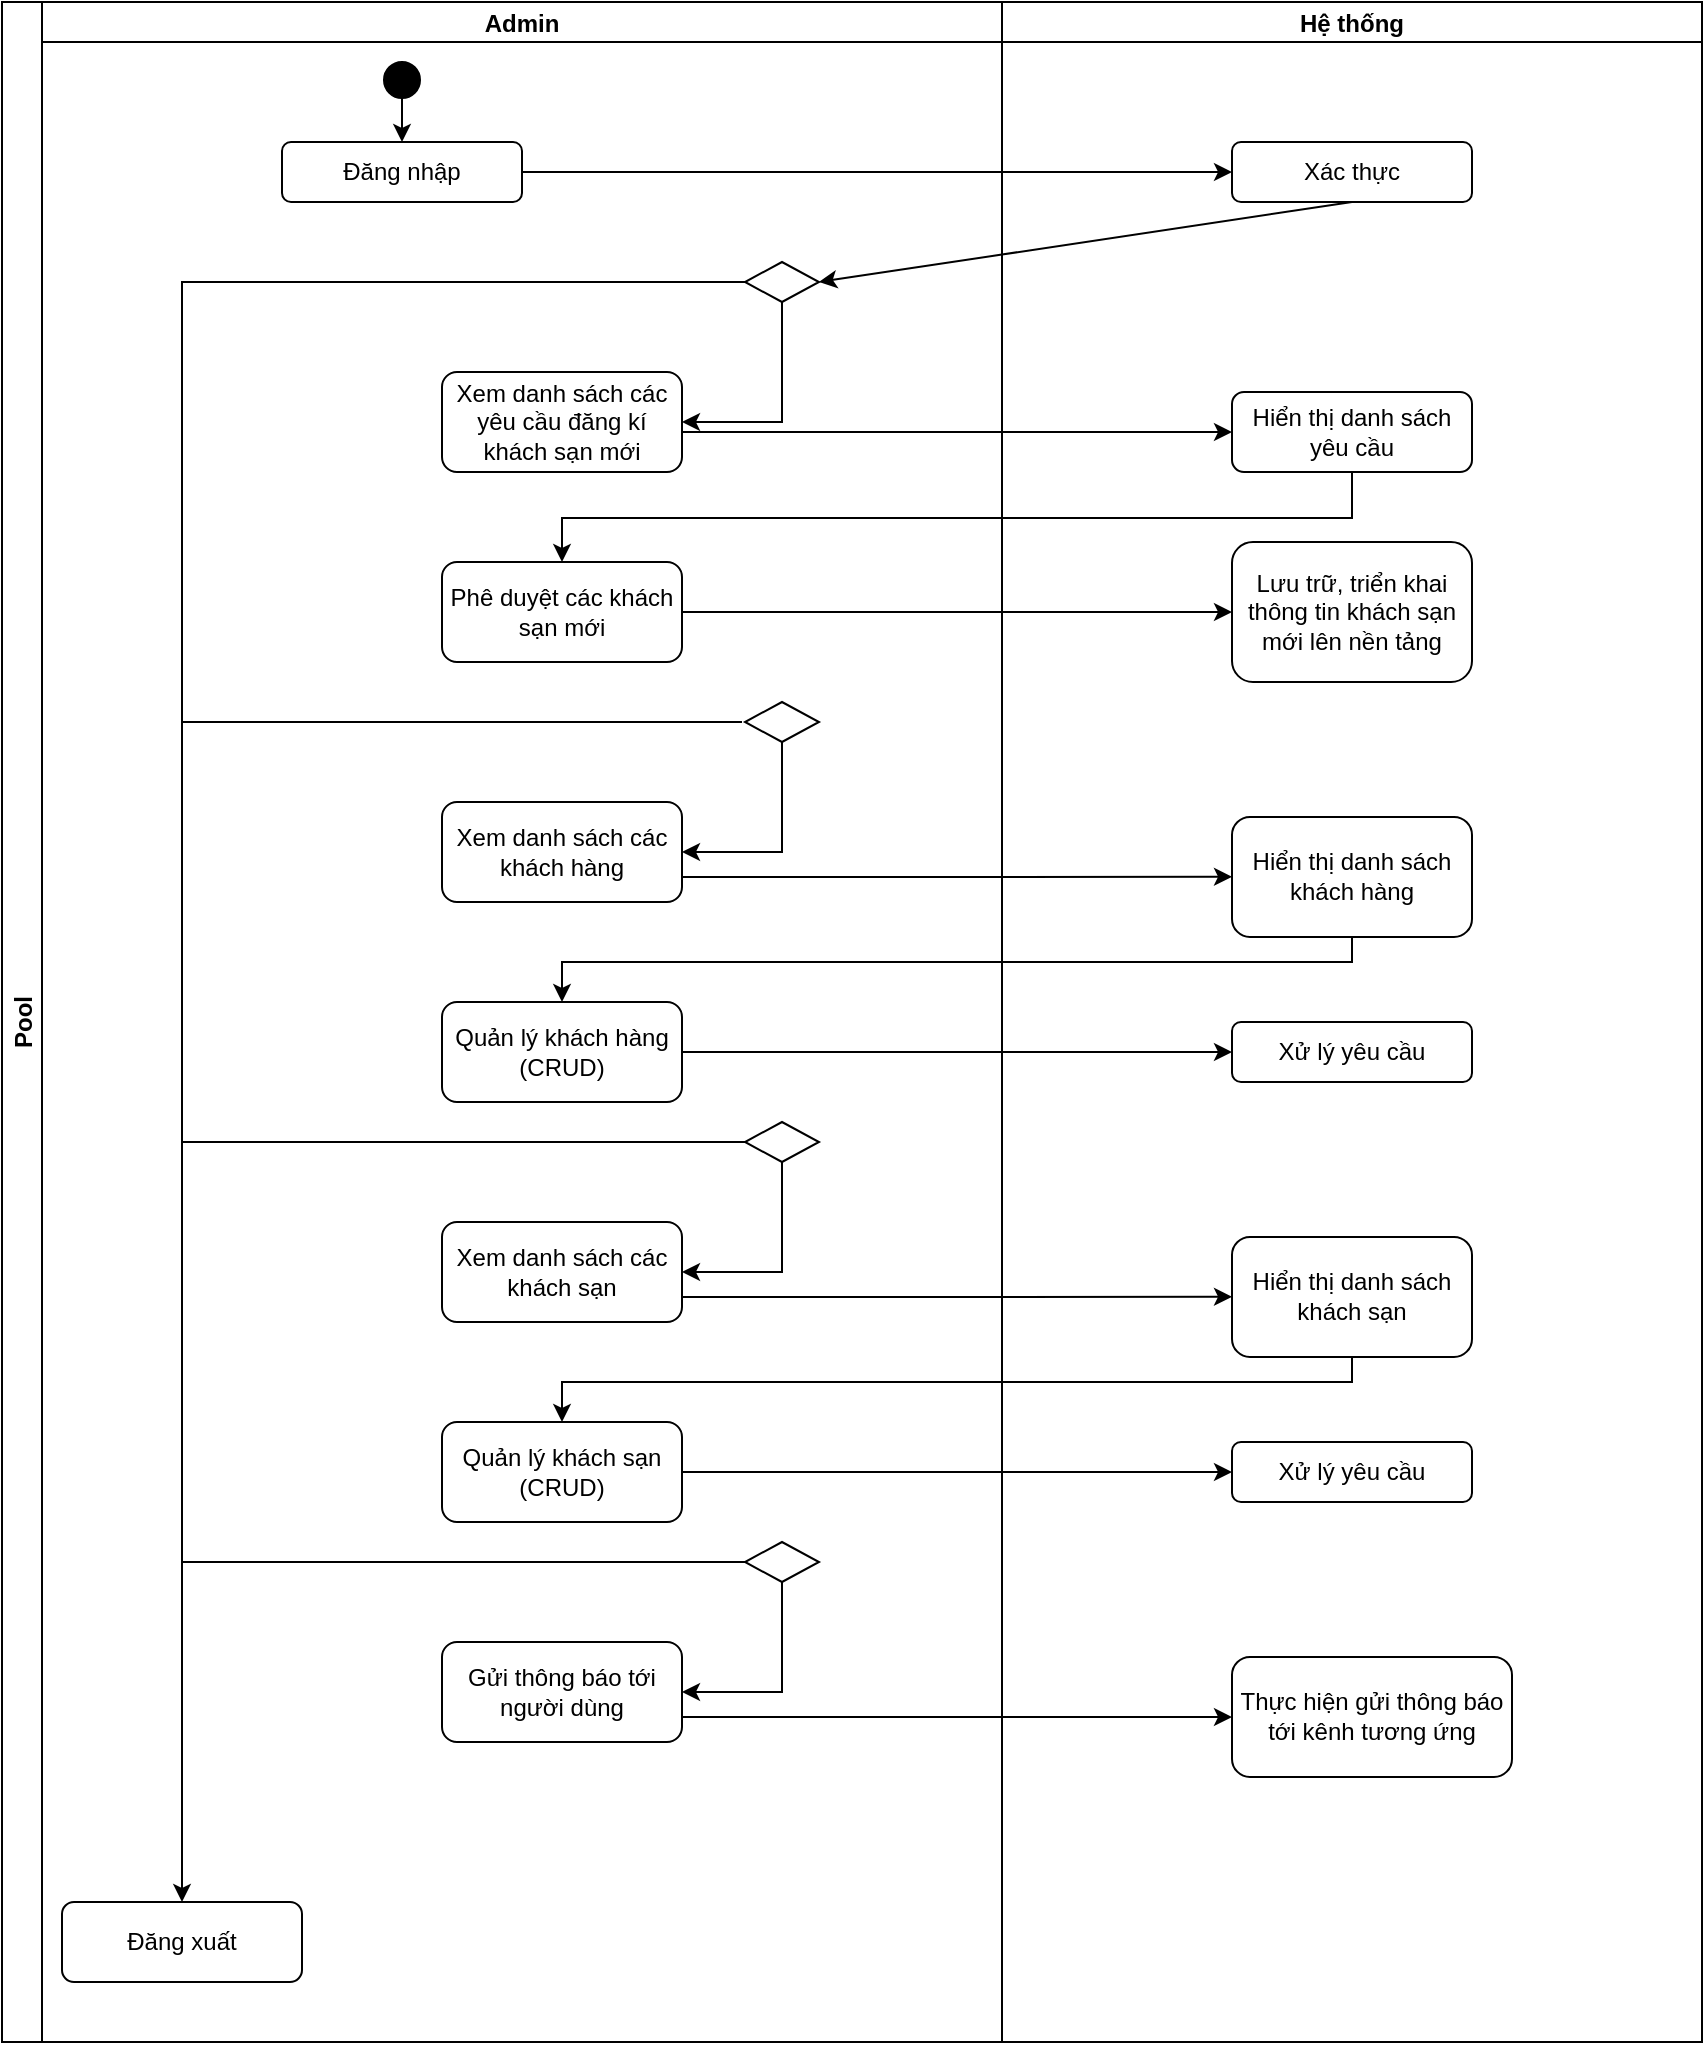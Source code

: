 <mxfile version="24.0.9" type="github">
  <diagram name="Page-1" id="m-Yi1Y9h_bWJXBjJ7MBu">
    <mxGraphModel dx="1489" dy="771" grid="1" gridSize="10" guides="1" tooltips="1" connect="1" arrows="1" fold="1" page="1" pageScale="1" pageWidth="850" pageHeight="1100" math="0" shadow="0">
      <root>
        <mxCell id="0" />
        <mxCell id="1" parent="0" />
        <mxCell id="EJ65FZZ2zoDELtPW0bEY-8" value="Pool" style="swimlane;childLayout=stackLayout;resizeParent=1;resizeParentMax=0;startSize=20;horizontal=0;horizontalStack=1;" vertex="1" parent="1">
          <mxGeometry width="850" height="1020" as="geometry" />
        </mxCell>
        <mxCell id="EJ65FZZ2zoDELtPW0bEY-10" value="Admin" style="swimlane;startSize=20;" vertex="1" parent="EJ65FZZ2zoDELtPW0bEY-8">
          <mxGeometry x="20" width="480" height="1020" as="geometry" />
        </mxCell>
        <mxCell id="EJ65FZZ2zoDELtPW0bEY-1" value="" style="ellipse;whiteSpace=wrap;html=1;aspect=fixed;fillColor=#000000;" vertex="1" parent="EJ65FZZ2zoDELtPW0bEY-10">
          <mxGeometry x="171" y="30" width="18" height="18" as="geometry" />
        </mxCell>
        <mxCell id="EJ65FZZ2zoDELtPW0bEY-3" value="Đăng nhập" style="rounded=1;whiteSpace=wrap;html=1;" vertex="1" parent="EJ65FZZ2zoDELtPW0bEY-10">
          <mxGeometry x="120" y="70" width="120" height="30" as="geometry" />
        </mxCell>
        <mxCell id="EJ65FZZ2zoDELtPW0bEY-2" style="edgeStyle=orthogonalEdgeStyle;rounded=0;orthogonalLoop=1;jettySize=auto;html=1;exitX=0.5;exitY=1;exitDx=0;exitDy=0;" edge="1" parent="EJ65FZZ2zoDELtPW0bEY-10" source="EJ65FZZ2zoDELtPW0bEY-1" target="EJ65FZZ2zoDELtPW0bEY-3">
          <mxGeometry relative="1" as="geometry">
            <mxPoint x="180" y="120" as="targetPoint" />
          </mxGeometry>
        </mxCell>
        <mxCell id="EJ65FZZ2zoDELtPW0bEY-14" value="" style="rhombus;whiteSpace=wrap;html=1;" vertex="1" parent="EJ65FZZ2zoDELtPW0bEY-10">
          <mxGeometry x="351.5" y="130" width="37" height="20" as="geometry" />
        </mxCell>
        <mxCell id="EJ65FZZ2zoDELtPW0bEY-16" value="Xem danh sách các yêu cầu đăng kí khách sạn mới" style="rounded=1;whiteSpace=wrap;html=1;" vertex="1" parent="EJ65FZZ2zoDELtPW0bEY-10">
          <mxGeometry x="200" y="185" width="120" height="50" as="geometry" />
        </mxCell>
        <mxCell id="EJ65FZZ2zoDELtPW0bEY-15" style="rounded=0;orthogonalLoop=1;jettySize=auto;html=1;exitX=0.5;exitY=1;exitDx=0;exitDy=0;entryX=1;entryY=0.5;entryDx=0;entryDy=0;edgeStyle=orthogonalEdgeStyle;" edge="1" parent="EJ65FZZ2zoDELtPW0bEY-10" source="EJ65FZZ2zoDELtPW0bEY-14" target="EJ65FZZ2zoDELtPW0bEY-16">
          <mxGeometry relative="1" as="geometry">
            <mxPoint x="120" y="200" as="targetPoint" />
            <Array as="points">
              <mxPoint x="370" y="210" />
            </Array>
          </mxGeometry>
        </mxCell>
        <mxCell id="EJ65FZZ2zoDELtPW0bEY-23" value="Phê duyệt các khách sạn mới" style="rounded=1;whiteSpace=wrap;html=1;" vertex="1" parent="EJ65FZZ2zoDELtPW0bEY-10">
          <mxGeometry x="200" y="280" width="120" height="50" as="geometry" />
        </mxCell>
        <mxCell id="EJ65FZZ2zoDELtPW0bEY-29" value="Xem danh sách các khách hàng" style="rounded=1;whiteSpace=wrap;html=1;" vertex="1" parent="EJ65FZZ2zoDELtPW0bEY-10">
          <mxGeometry x="200" y="400" width="120" height="50" as="geometry" />
        </mxCell>
        <mxCell id="EJ65FZZ2zoDELtPW0bEY-35" value="" style="rhombus;whiteSpace=wrap;html=1;" vertex="1" parent="EJ65FZZ2zoDELtPW0bEY-10">
          <mxGeometry x="351.5" y="350" width="37" height="20" as="geometry" />
        </mxCell>
        <mxCell id="EJ65FZZ2zoDELtPW0bEY-37" style="rounded=0;orthogonalLoop=1;jettySize=auto;html=1;exitX=0.5;exitY=1;exitDx=0;exitDy=0;entryX=1;entryY=0.5;entryDx=0;entryDy=0;edgeStyle=orthogonalEdgeStyle;" edge="1" parent="EJ65FZZ2zoDELtPW0bEY-10" source="EJ65FZZ2zoDELtPW0bEY-35">
          <mxGeometry relative="1" as="geometry">
            <mxPoint x="320" y="425.0" as="targetPoint" />
            <Array as="points">
              <mxPoint x="370" y="425" />
            </Array>
          </mxGeometry>
        </mxCell>
        <mxCell id="EJ65FZZ2zoDELtPW0bEY-38" value="Quản lý khách hàng (CRUD)" style="rounded=1;whiteSpace=wrap;html=1;" vertex="1" parent="EJ65FZZ2zoDELtPW0bEY-10">
          <mxGeometry x="200" y="500" width="120" height="50" as="geometry" />
        </mxCell>
        <mxCell id="EJ65FZZ2zoDELtPW0bEY-11" value="Hệ thống" style="swimlane;startSize=20;" vertex="1" parent="EJ65FZZ2zoDELtPW0bEY-8">
          <mxGeometry x="500" width="350" height="1020" as="geometry" />
        </mxCell>
        <mxCell id="EJ65FZZ2zoDELtPW0bEY-5" value="Xác thực" style="rounded=1;whiteSpace=wrap;html=1;" vertex="1" parent="EJ65FZZ2zoDELtPW0bEY-11">
          <mxGeometry x="115" y="70" width="120" height="30" as="geometry" />
        </mxCell>
        <mxCell id="EJ65FZZ2zoDELtPW0bEY-19" value="Hiển thị danh sách yêu cầu" style="rounded=1;whiteSpace=wrap;html=1;" vertex="1" parent="EJ65FZZ2zoDELtPW0bEY-11">
          <mxGeometry x="115" y="195" width="120" height="40" as="geometry" />
        </mxCell>
        <mxCell id="EJ65FZZ2zoDELtPW0bEY-25" value="Lưu trữ, triển khai thông tin khách sạn mới lên nền tảng" style="rounded=1;whiteSpace=wrap;html=1;" vertex="1" parent="EJ65FZZ2zoDELtPW0bEY-11">
          <mxGeometry x="115" y="270" width="120" height="70" as="geometry" />
        </mxCell>
        <mxCell id="EJ65FZZ2zoDELtPW0bEY-42" value="Hiển thị danh sách khách hàng" style="rounded=1;whiteSpace=wrap;html=1;" vertex="1" parent="EJ65FZZ2zoDELtPW0bEY-11">
          <mxGeometry x="115" y="407.448" width="120" height="60" as="geometry" />
        </mxCell>
        <mxCell id="EJ65FZZ2zoDELtPW0bEY-46" value="Xử lý yêu cầu" style="rounded=1;whiteSpace=wrap;html=1;" vertex="1" parent="EJ65FZZ2zoDELtPW0bEY-11">
          <mxGeometry x="115" y="510" width="120" height="30" as="geometry" />
        </mxCell>
        <mxCell id="EJ65FZZ2zoDELtPW0bEY-56" value="&lt;span id=&quot;selected_text&quot;&gt;&lt;/span&gt;Xem danh sách các khách sạn" style="rounded=1;whiteSpace=wrap;html=1;" vertex="1" parent="EJ65FZZ2zoDELtPW0bEY-11">
          <mxGeometry x="-280" y="610" width="120" height="50" as="geometry" />
        </mxCell>
        <mxCell id="EJ65FZZ2zoDELtPW0bEY-57" value="" style="rhombus;whiteSpace=wrap;html=1;" vertex="1" parent="EJ65FZZ2zoDELtPW0bEY-11">
          <mxGeometry x="-128.5" y="560" width="37" height="20" as="geometry" />
        </mxCell>
        <mxCell id="EJ65FZZ2zoDELtPW0bEY-58" style="rounded=0;orthogonalLoop=1;jettySize=auto;html=1;exitX=0.5;exitY=1;exitDx=0;exitDy=0;entryX=1;entryY=0.5;entryDx=0;entryDy=0;edgeStyle=orthogonalEdgeStyle;" edge="1" parent="EJ65FZZ2zoDELtPW0bEY-11" source="EJ65FZZ2zoDELtPW0bEY-57">
          <mxGeometry relative="1" as="geometry">
            <mxPoint x="-160" y="635.0" as="targetPoint" />
            <Array as="points">
              <mxPoint x="-110" y="635" />
            </Array>
          </mxGeometry>
        </mxCell>
        <mxCell id="EJ65FZZ2zoDELtPW0bEY-59" value="Quản lý &lt;span id=&quot;selected_text&quot;&gt;&lt;/span&gt;khách sạn (CRUD)" style="rounded=1;whiteSpace=wrap;html=1;" vertex="1" parent="EJ65FZZ2zoDELtPW0bEY-11">
          <mxGeometry x="-280" y="710" width="120" height="50" as="geometry" />
        </mxCell>
        <mxCell id="EJ65FZZ2zoDELtPW0bEY-60" value="Hiển thị danh sách khách sạn" style="rounded=1;whiteSpace=wrap;html=1;" vertex="1" parent="EJ65FZZ2zoDELtPW0bEY-11">
          <mxGeometry x="115" y="617.448" width="120" height="60" as="geometry" />
        </mxCell>
        <mxCell id="EJ65FZZ2zoDELtPW0bEY-61" value="Xử lý yêu cầu" style="rounded=1;whiteSpace=wrap;html=1;" vertex="1" parent="EJ65FZZ2zoDELtPW0bEY-11">
          <mxGeometry x="115" y="720" width="120" height="30" as="geometry" />
        </mxCell>
        <mxCell id="EJ65FZZ2zoDELtPW0bEY-62" style="edgeStyle=orthogonalEdgeStyle;rounded=0;orthogonalLoop=1;jettySize=auto;html=1;exitX=1;exitY=0.75;exitDx=0;exitDy=0;" edge="1" parent="EJ65FZZ2zoDELtPW0bEY-11" source="EJ65FZZ2zoDELtPW0bEY-56" target="EJ65FZZ2zoDELtPW0bEY-60">
          <mxGeometry relative="1" as="geometry">
            <mxPoint x="150" y="647.448" as="targetPoint" />
          </mxGeometry>
        </mxCell>
        <mxCell id="EJ65FZZ2zoDELtPW0bEY-63" style="edgeStyle=orthogonalEdgeStyle;rounded=0;orthogonalLoop=1;jettySize=auto;html=1;exitX=0.5;exitY=1;exitDx=0;exitDy=0;entryX=0.5;entryY=0;entryDx=0;entryDy=0;" edge="1" parent="EJ65FZZ2zoDELtPW0bEY-11" source="EJ65FZZ2zoDELtPW0bEY-60" target="EJ65FZZ2zoDELtPW0bEY-59">
          <mxGeometry relative="1" as="geometry">
            <Array as="points">
              <mxPoint x="175" y="690" />
              <mxPoint x="-220" y="690" />
            </Array>
          </mxGeometry>
        </mxCell>
        <mxCell id="EJ65FZZ2zoDELtPW0bEY-64" style="edgeStyle=orthogonalEdgeStyle;rounded=0;orthogonalLoop=1;jettySize=auto;html=1;exitX=1;exitY=0.5;exitDx=0;exitDy=0;" edge="1" parent="EJ65FZZ2zoDELtPW0bEY-11" source="EJ65FZZ2zoDELtPW0bEY-59" target="EJ65FZZ2zoDELtPW0bEY-61">
          <mxGeometry relative="1" as="geometry">
            <mxPoint x="160" y="735.034" as="targetPoint" />
          </mxGeometry>
        </mxCell>
        <mxCell id="EJ65FZZ2zoDELtPW0bEY-67" value="&lt;span id=&quot;selected_text&quot;&gt;&lt;/span&gt;Gửi thông báo tới người dùng" style="rounded=1;whiteSpace=wrap;html=1;" vertex="1" parent="EJ65FZZ2zoDELtPW0bEY-11">
          <mxGeometry x="-280" y="820" width="120" height="50" as="geometry" />
        </mxCell>
        <mxCell id="EJ65FZZ2zoDELtPW0bEY-68" value="" style="rhombus;whiteSpace=wrap;html=1;" vertex="1" parent="EJ65FZZ2zoDELtPW0bEY-11">
          <mxGeometry x="-128.5" y="770" width="37" height="20" as="geometry" />
        </mxCell>
        <mxCell id="EJ65FZZ2zoDELtPW0bEY-69" style="rounded=0;orthogonalLoop=1;jettySize=auto;html=1;exitX=0.5;exitY=1;exitDx=0;exitDy=0;entryX=1;entryY=0.5;entryDx=0;entryDy=0;edgeStyle=orthogonalEdgeStyle;" edge="1" parent="EJ65FZZ2zoDELtPW0bEY-11" source="EJ65FZZ2zoDELtPW0bEY-68">
          <mxGeometry relative="1" as="geometry">
            <mxPoint x="-160" y="845.0" as="targetPoint" />
            <Array as="points">
              <mxPoint x="-110" y="845" />
            </Array>
          </mxGeometry>
        </mxCell>
        <mxCell id="EJ65FZZ2zoDELtPW0bEY-71" value="&lt;span id=&quot;selected_text&quot;&gt;&lt;/span&gt;Thực hiện gửi thông báo tới kênh tương ứng" style="rounded=1;whiteSpace=wrap;html=1;" vertex="1" parent="EJ65FZZ2zoDELtPW0bEY-11">
          <mxGeometry x="115" y="827.45" width="140" height="60" as="geometry" />
        </mxCell>
        <mxCell id="EJ65FZZ2zoDELtPW0bEY-73" style="edgeStyle=orthogonalEdgeStyle;rounded=0;orthogonalLoop=1;jettySize=auto;html=1;exitX=1;exitY=0.75;exitDx=0;exitDy=0;" edge="1" parent="EJ65FZZ2zoDELtPW0bEY-11" source="EJ65FZZ2zoDELtPW0bEY-67" target="EJ65FZZ2zoDELtPW0bEY-71">
          <mxGeometry relative="1" as="geometry">
            <mxPoint x="150" y="857.448" as="targetPoint" />
          </mxGeometry>
        </mxCell>
        <mxCell id="EJ65FZZ2zoDELtPW0bEY-4" style="edgeStyle=orthogonalEdgeStyle;rounded=0;orthogonalLoop=1;jettySize=auto;html=1;exitX=1;exitY=0.5;exitDx=0;exitDy=0;entryX=0;entryY=0.5;entryDx=0;entryDy=0;" edge="1" parent="EJ65FZZ2zoDELtPW0bEY-8" source="EJ65FZZ2zoDELtPW0bEY-3" target="EJ65FZZ2zoDELtPW0bEY-5">
          <mxGeometry relative="1" as="geometry">
            <mxPoint x="421.5" y="105" as="targetPoint" />
          </mxGeometry>
        </mxCell>
        <mxCell id="EJ65FZZ2zoDELtPW0bEY-13" style="rounded=0;orthogonalLoop=1;jettySize=auto;html=1;exitX=0.5;exitY=1;exitDx=0;exitDy=0;entryX=1;entryY=0.5;entryDx=0;entryDy=0;" edge="1" parent="EJ65FZZ2zoDELtPW0bEY-8" source="EJ65FZZ2zoDELtPW0bEY-5" target="EJ65FZZ2zoDELtPW0bEY-14">
          <mxGeometry relative="1" as="geometry">
            <mxPoint x="130" y="160" as="targetPoint" />
          </mxGeometry>
        </mxCell>
        <mxCell id="EJ65FZZ2zoDELtPW0bEY-18" style="edgeStyle=orthogonalEdgeStyle;rounded=0;orthogonalLoop=1;jettySize=auto;html=1;exitX=1;exitY=0.75;exitDx=0;exitDy=0;" edge="1" parent="EJ65FZZ2zoDELtPW0bEY-8" source="EJ65FZZ2zoDELtPW0bEY-16" target="EJ65FZZ2zoDELtPW0bEY-19">
          <mxGeometry relative="1" as="geometry">
            <mxPoint x="560" y="210" as="targetPoint" />
            <Array as="points">
              <mxPoint x="340" y="215" />
            </Array>
          </mxGeometry>
        </mxCell>
        <mxCell id="EJ65FZZ2zoDELtPW0bEY-24" style="edgeStyle=orthogonalEdgeStyle;rounded=0;orthogonalLoop=1;jettySize=auto;html=1;exitX=1;exitY=0.5;exitDx=0;exitDy=0;" edge="1" parent="EJ65FZZ2zoDELtPW0bEY-8" source="EJ65FZZ2zoDELtPW0bEY-23" target="EJ65FZZ2zoDELtPW0bEY-25">
          <mxGeometry relative="1" as="geometry">
            <mxPoint x="570" y="345" as="targetPoint" />
          </mxGeometry>
        </mxCell>
        <mxCell id="EJ65FZZ2zoDELtPW0bEY-20" style="edgeStyle=orthogonalEdgeStyle;rounded=0;orthogonalLoop=1;jettySize=auto;html=1;exitX=0.5;exitY=1;exitDx=0;exitDy=0;entryX=0.5;entryY=0;entryDx=0;entryDy=0;" edge="1" parent="EJ65FZZ2zoDELtPW0bEY-8" source="EJ65FZZ2zoDELtPW0bEY-19" target="EJ65FZZ2zoDELtPW0bEY-23">
          <mxGeometry relative="1" as="geometry">
            <mxPoint x="390" y="290" as="targetPoint" />
            <Array as="points">
              <mxPoint x="675" y="258" />
              <mxPoint x="280" y="258" />
            </Array>
          </mxGeometry>
        </mxCell>
        <mxCell id="EJ65FZZ2zoDELtPW0bEY-41" style="edgeStyle=orthogonalEdgeStyle;rounded=0;orthogonalLoop=1;jettySize=auto;html=1;exitX=1;exitY=0.75;exitDx=0;exitDy=0;" edge="1" parent="EJ65FZZ2zoDELtPW0bEY-8" source="EJ65FZZ2zoDELtPW0bEY-29" target="EJ65FZZ2zoDELtPW0bEY-42">
          <mxGeometry relative="1" as="geometry">
            <mxPoint x="650" y="437.448" as="targetPoint" />
          </mxGeometry>
        </mxCell>
        <mxCell id="EJ65FZZ2zoDELtPW0bEY-44" style="edgeStyle=orthogonalEdgeStyle;rounded=0;orthogonalLoop=1;jettySize=auto;html=1;exitX=0.5;exitY=1;exitDx=0;exitDy=0;entryX=0.5;entryY=0;entryDx=0;entryDy=0;" edge="1" parent="EJ65FZZ2zoDELtPW0bEY-8" source="EJ65FZZ2zoDELtPW0bEY-42" target="EJ65FZZ2zoDELtPW0bEY-38">
          <mxGeometry relative="1" as="geometry">
            <Array as="points">
              <mxPoint x="675" y="480" />
              <mxPoint x="280" y="480" />
            </Array>
          </mxGeometry>
        </mxCell>
        <mxCell id="EJ65FZZ2zoDELtPW0bEY-45" style="edgeStyle=orthogonalEdgeStyle;rounded=0;orthogonalLoop=1;jettySize=auto;html=1;exitX=1;exitY=0.5;exitDx=0;exitDy=0;" edge="1" parent="EJ65FZZ2zoDELtPW0bEY-8" source="EJ65FZZ2zoDELtPW0bEY-38" target="EJ65FZZ2zoDELtPW0bEY-46">
          <mxGeometry relative="1" as="geometry">
            <mxPoint x="660" y="525.034" as="targetPoint" />
          </mxGeometry>
        </mxCell>
        <mxCell id="EJ65FZZ2zoDELtPW0bEY-40" value="" style="endArrow=none;html=1;rounded=0;" edge="1" parent="1">
          <mxGeometry width="50" height="50" relative="1" as="geometry">
            <mxPoint x="90" y="360" as="sourcePoint" />
            <mxPoint x="370" y="360" as="targetPoint" />
          </mxGeometry>
        </mxCell>
        <mxCell id="EJ65FZZ2zoDELtPW0bEY-65" value="" style="endArrow=none;html=1;rounded=0;entryX=0;entryY=0.5;entryDx=0;entryDy=0;" edge="1" parent="1" target="EJ65FZZ2zoDELtPW0bEY-57">
          <mxGeometry width="50" height="50" relative="1" as="geometry">
            <mxPoint x="90" y="570" as="sourcePoint" />
            <mxPoint x="510" y="500" as="targetPoint" />
          </mxGeometry>
        </mxCell>
        <mxCell id="EJ65FZZ2zoDELtPW0bEY-77" value="" style="endArrow=none;html=1;rounded=0;entryX=0;entryY=0.5;entryDx=0;entryDy=0;" edge="1" parent="1" target="EJ65FZZ2zoDELtPW0bEY-68">
          <mxGeometry width="50" height="50" relative="1" as="geometry">
            <mxPoint x="90" y="780" as="sourcePoint" />
            <mxPoint x="510" y="700" as="targetPoint" />
          </mxGeometry>
        </mxCell>
        <mxCell id="EJ65FZZ2zoDELtPW0bEY-78" value="Đăng xuất" style="rounded=1;whiteSpace=wrap;html=1;" vertex="1" parent="1">
          <mxGeometry x="30" y="950" width="120" height="40" as="geometry" />
        </mxCell>
        <mxCell id="EJ65FZZ2zoDELtPW0bEY-30" style="edgeStyle=orthogonalEdgeStyle;rounded=0;orthogonalLoop=1;jettySize=auto;html=1;exitX=0;exitY=0.5;exitDx=0;exitDy=0;" edge="1" parent="1" source="EJ65FZZ2zoDELtPW0bEY-14" target="EJ65FZZ2zoDELtPW0bEY-78">
          <mxGeometry relative="1" as="geometry">
            <mxPoint x="90" y="960" as="targetPoint" />
          </mxGeometry>
        </mxCell>
      </root>
    </mxGraphModel>
  </diagram>
</mxfile>
